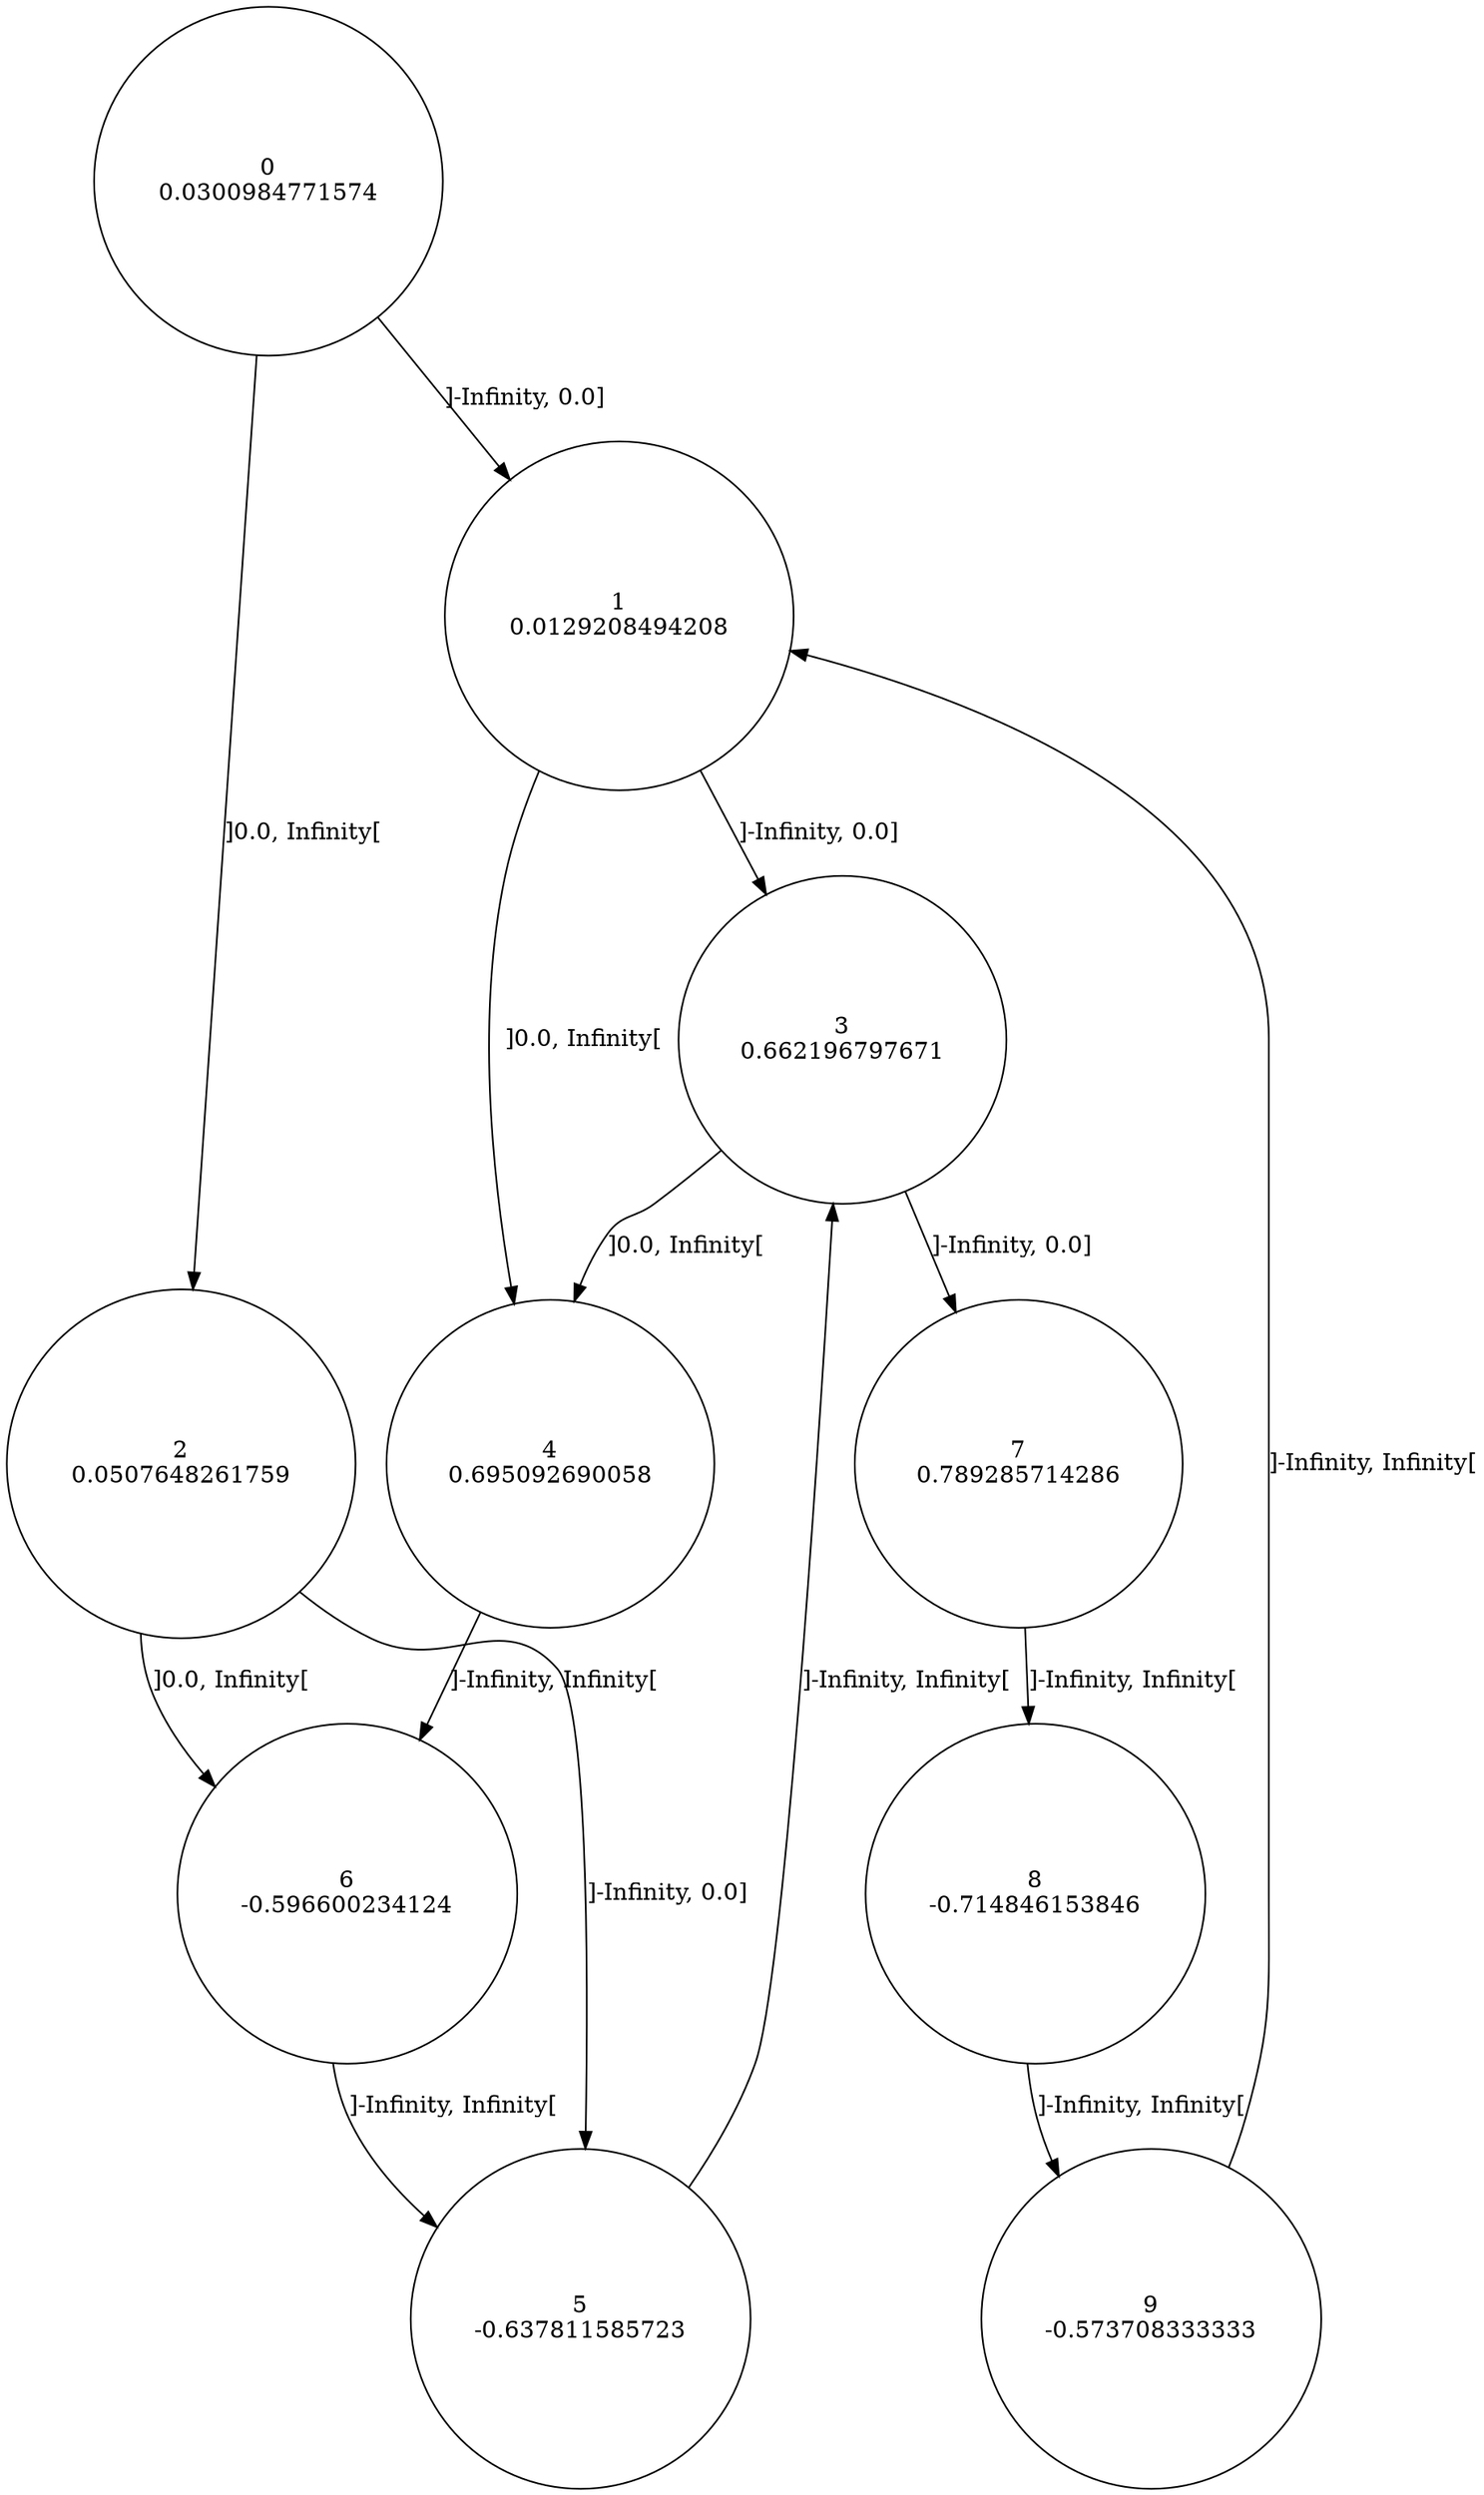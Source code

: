 digraph a {
0 [shape=circle, label="0\n0.0300984771574"];
	0 -> 1 [label="]-Infinity, 0.0]"];
	0 -> 2 [label="]0.0, Infinity["];
1 [shape=circle, label="1\n0.0129208494208"];
	1 -> 3 [label="]-Infinity, 0.0]"];
	1 -> 4 [label="]0.0, Infinity["];
2 [shape=circle, label="2\n0.0507648261759"];
	2 -> 5 [label="]-Infinity, 0.0]"];
	2 -> 6 [label="]0.0, Infinity["];
3 [shape=circle, label="3\n0.662196797671"];
	3 -> 7 [label="]-Infinity, 0.0]"];
	3 -> 4 [label="]0.0, Infinity["];
4 [shape=circle, label="4\n0.695092690058"];
	4 -> 6 [label="]-Infinity, Infinity["];
5 [shape=circle, label="5\n-0.637811585723"];
	5 -> 3 [label="]-Infinity, Infinity["];
6 [shape=circle, label="6\n-0.596600234124"];
	6 -> 5 [label="]-Infinity, Infinity["];
7 [shape=circle, label="7\n0.789285714286"];
	7 -> 8 [label="]-Infinity, Infinity["];
8 [shape=circle, label="8\n-0.714846153846"];
	8 -> 9 [label="]-Infinity, Infinity["];
9 [shape=circle, label="9\n-0.573708333333"];
	9 -> 1 [label="]-Infinity, Infinity["];
}